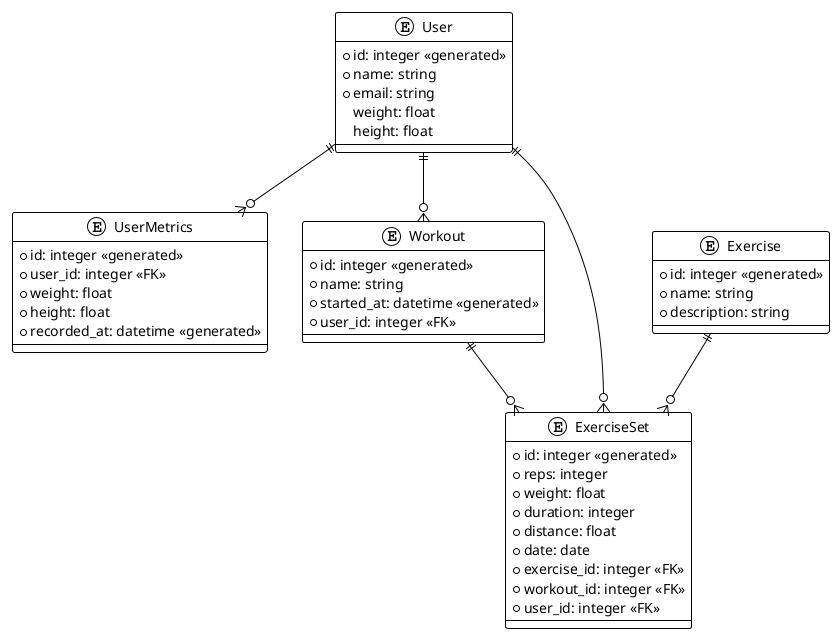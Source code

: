 @startuml
!theme plain

entity User {
  * id: integer <<generated>>
  * name: string
  * email: string
  weight: float
  height: float
}

entity UserMetrics {
  * id: integer <<generated>>
  * user_id: integer <<FK>>
  * weight: float
  * height: float
  * recorded_at: datetime <<generated>>
}

entity Workout {
  * id: integer <<generated>>
  * name: string
  * started_at: datetime <<generated>>
  * user_id: integer <<FK>>
}

entity Exercise {
  * id: integer <<generated>>
  * name: string
  * description: string
}

entity ExerciseSet {
  * id: integer <<generated>>
  * reps: integer
  * weight: float
  * duration: integer
  * distance: float
  * date: date
  * exercise_id: integer <<FK>>
  * workout_id: integer <<FK>>
  * user_id: integer <<FK>>
}

User ||--o{ UserMetrics
User ||--o{ Workout
User ||--o{ ExerciseSet
Workout ||--o{ ExerciseSet
Exercise ||--o{ ExerciseSet

@enduml